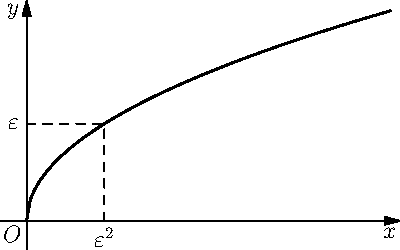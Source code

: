 size(200);
import graph;
real f(real x){return sqrt(x);}
draw(graph(f,0,3),linewidth(1));
real e=0.8;
draw((0,e)--(e^2,e)--(e^2,0),dashed);
label("$\varepsilon^2$",e^2,S);
label("$\varepsilon$",(0,e),W);
label("$O$",(0,0),SW);
axes("$x$","$y$",Arrow());
